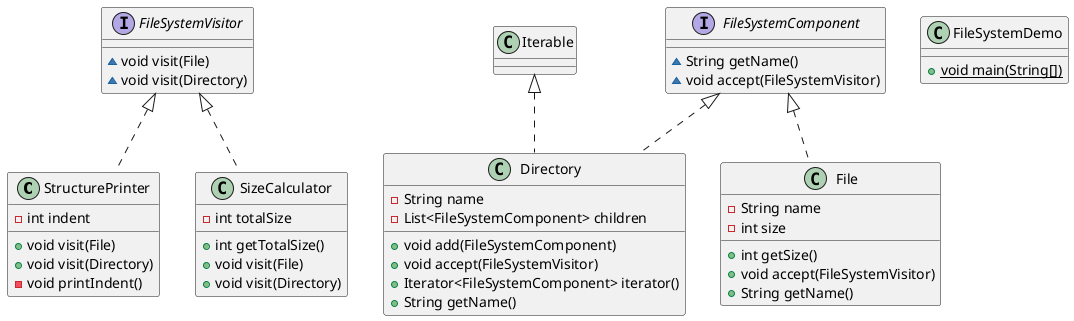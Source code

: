 @startuml
class StructurePrinter {
- int indent
+ void visit(File)
+ void visit(Directory)
- void printIndent()
}


class Directory {
- String name
- List<FileSystemComponent> children
+ void add(FileSystemComponent)
+ void accept(FileSystemVisitor)
+ Iterator<FileSystemComponent> iterator()
+ String getName()
}


class FileSystemDemo {
+ {static} void main(String[])
}

class File {
- String name
- int size
+ int getSize()
+ void accept(FileSystemVisitor)
+ String getName()
}


interface FileSystemComponent {
~ String getName()
~ void accept(FileSystemVisitor)
}

interface FileSystemVisitor {
~ void visit(File)
~ void visit(Directory)
}

class SizeCalculator {
- int totalSize
+ int getTotalSize()
+ void visit(File)
+ void visit(Directory)
}




FileSystemVisitor <|.. StructurePrinter
FileSystemComponent <|.. Directory
Iterable <|.. Directory
FileSystemComponent <|.. File
FileSystemVisitor <|.. SizeCalculator
@enduml